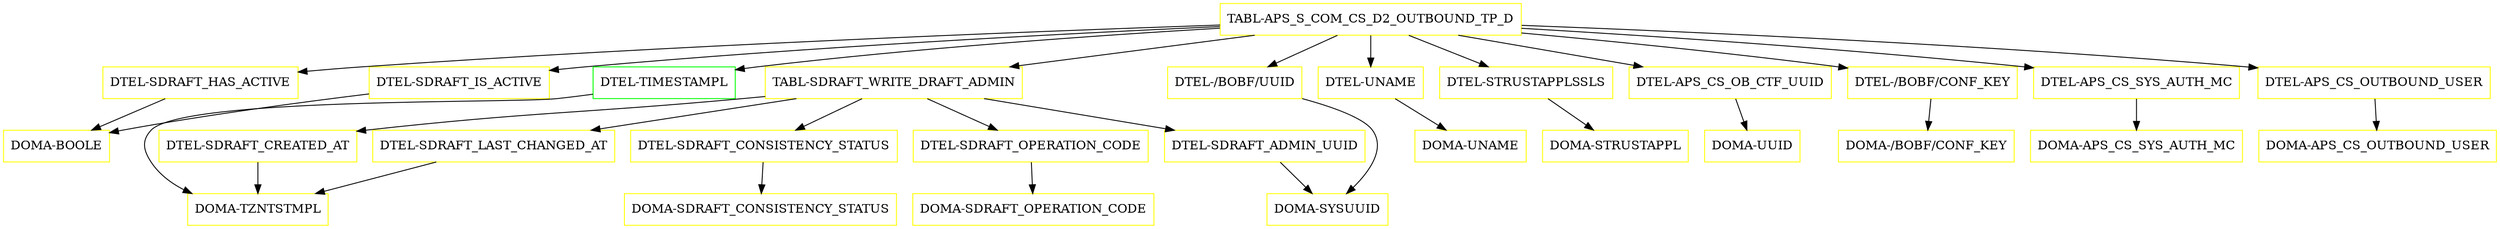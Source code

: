 digraph G {
  "TABL-APS_S_COM_CS_D2_OUTBOUND_TP_D" [shape=box,color=yellow];
  "DTEL-SDRAFT_IS_ACTIVE" [shape=box,color=yellow,URL="./DTEL_SDRAFT_IS_ACTIVE.html"];
  "DOMA-BOOLE" [shape=box,color=yellow,URL="./DOMA_BOOLE.html"];
  "TABL-SDRAFT_WRITE_DRAFT_ADMIN" [shape=box,color=yellow,URL="./TABL_SDRAFT_WRITE_DRAFT_ADMIN.html"];
  "DTEL-SDRAFT_OPERATION_CODE" [shape=box,color=yellow,URL="./DTEL_SDRAFT_OPERATION_CODE.html"];
  "DOMA-SDRAFT_OPERATION_CODE" [shape=box,color=yellow,URL="./DOMA_SDRAFT_OPERATION_CODE.html"];
  "DTEL-SDRAFT_CONSISTENCY_STATUS" [shape=box,color=yellow,URL="./DTEL_SDRAFT_CONSISTENCY_STATUS.html"];
  "DOMA-SDRAFT_CONSISTENCY_STATUS" [shape=box,color=yellow,URL="./DOMA_SDRAFT_CONSISTENCY_STATUS.html"];
  "DTEL-SDRAFT_ADMIN_UUID" [shape=box,color=yellow,URL="./DTEL_SDRAFT_ADMIN_UUID.html"];
  "DOMA-SYSUUID" [shape=box,color=yellow,URL="./DOMA_SYSUUID.html"];
  "DTEL-SDRAFT_LAST_CHANGED_AT" [shape=box,color=yellow,URL="./DTEL_SDRAFT_LAST_CHANGED_AT.html"];
  "DOMA-TZNTSTMPL" [shape=box,color=yellow,URL="./DOMA_TZNTSTMPL.html"];
  "DTEL-SDRAFT_CREATED_AT" [shape=box,color=yellow,URL="./DTEL_SDRAFT_CREATED_AT.html"];
  "DTEL-SDRAFT_HAS_ACTIVE" [shape=box,color=yellow,URL="./DTEL_SDRAFT_HAS_ACTIVE.html"];
  "DTEL-/BOBF/UUID" [shape=box,color=yellow,URL="./DTEL_%23BOBF%23UUID.html"];
  "DTEL-UNAME" [shape=box,color=yellow,URL="./DTEL_UNAME.html"];
  "DOMA-UNAME" [shape=box,color=yellow,URL="./DOMA_UNAME.html"];
  "DTEL-TIMESTAMPL" [shape=box,color=green,URL="./DTEL_TIMESTAMPL.html"];
  "DTEL-STRUSTAPPLSSLS" [shape=box,color=yellow,URL="./DTEL_STRUSTAPPLSSLS.html"];
  "DOMA-STRUSTAPPL" [shape=box,color=yellow,URL="./DOMA_STRUSTAPPL.html"];
  "DTEL-APS_CS_OB_CTF_UUID" [shape=box,color=yellow,URL="./DTEL_APS_CS_OB_CTF_UUID.html"];
  "DOMA-UUID" [shape=box,color=yellow,URL="./DOMA_UUID.html"];
  "DTEL-/BOBF/CONF_KEY" [shape=box,color=yellow,URL="./DTEL_%23BOBF%23CONF_KEY.html"];
  "DOMA-/BOBF/CONF_KEY" [shape=box,color=yellow,URL="./DOMA_%23BOBF%23CONF_KEY.html"];
  "DTEL-APS_CS_SYS_AUTH_MC" [shape=box,color=yellow,URL="./DTEL_APS_CS_SYS_AUTH_MC.html"];
  "DOMA-APS_CS_SYS_AUTH_MC" [shape=box,color=yellow,URL="./DOMA_APS_CS_SYS_AUTH_MC.html"];
  "DTEL-APS_CS_OUTBOUND_USER" [shape=box,color=yellow,URL="./DTEL_APS_CS_OUTBOUND_USER.html"];
  "DOMA-APS_CS_OUTBOUND_USER" [shape=box,color=yellow,URL="./DOMA_APS_CS_OUTBOUND_USER.html"];
  "TABL-APS_S_COM_CS_D2_OUTBOUND_TP_D" -> "DTEL-APS_CS_OUTBOUND_USER";
  "TABL-APS_S_COM_CS_D2_OUTBOUND_TP_D" -> "DTEL-APS_CS_SYS_AUTH_MC";
  "TABL-APS_S_COM_CS_D2_OUTBOUND_TP_D" -> "DTEL-/BOBF/CONF_KEY";
  "TABL-APS_S_COM_CS_D2_OUTBOUND_TP_D" -> "DTEL-APS_CS_OB_CTF_UUID";
  "TABL-APS_S_COM_CS_D2_OUTBOUND_TP_D" -> "DTEL-STRUSTAPPLSSLS";
  "TABL-APS_S_COM_CS_D2_OUTBOUND_TP_D" -> "DTEL-TIMESTAMPL";
  "TABL-APS_S_COM_CS_D2_OUTBOUND_TP_D" -> "DTEL-UNAME";
  "TABL-APS_S_COM_CS_D2_OUTBOUND_TP_D" -> "DTEL-/BOBF/UUID";
  "TABL-APS_S_COM_CS_D2_OUTBOUND_TP_D" -> "DTEL-SDRAFT_HAS_ACTIVE";
  "TABL-APS_S_COM_CS_D2_OUTBOUND_TP_D" -> "TABL-SDRAFT_WRITE_DRAFT_ADMIN";
  "TABL-APS_S_COM_CS_D2_OUTBOUND_TP_D" -> "DTEL-SDRAFT_IS_ACTIVE";
  "DTEL-SDRAFT_IS_ACTIVE" -> "DOMA-BOOLE";
  "TABL-SDRAFT_WRITE_DRAFT_ADMIN" -> "DTEL-SDRAFT_CREATED_AT";
  "TABL-SDRAFT_WRITE_DRAFT_ADMIN" -> "DTEL-SDRAFT_LAST_CHANGED_AT";
  "TABL-SDRAFT_WRITE_DRAFT_ADMIN" -> "DTEL-SDRAFT_ADMIN_UUID";
  "TABL-SDRAFT_WRITE_DRAFT_ADMIN" -> "DTEL-SDRAFT_CONSISTENCY_STATUS";
  "TABL-SDRAFT_WRITE_DRAFT_ADMIN" -> "DTEL-SDRAFT_OPERATION_CODE";
  "DTEL-SDRAFT_OPERATION_CODE" -> "DOMA-SDRAFT_OPERATION_CODE";
  "DTEL-SDRAFT_CONSISTENCY_STATUS" -> "DOMA-SDRAFT_CONSISTENCY_STATUS";
  "DTEL-SDRAFT_ADMIN_UUID" -> "DOMA-SYSUUID";
  "DTEL-SDRAFT_LAST_CHANGED_AT" -> "DOMA-TZNTSTMPL";
  "DTEL-SDRAFT_CREATED_AT" -> "DOMA-TZNTSTMPL";
  "DTEL-SDRAFT_HAS_ACTIVE" -> "DOMA-BOOLE";
  "DTEL-/BOBF/UUID" -> "DOMA-SYSUUID";
  "DTEL-UNAME" -> "DOMA-UNAME";
  "DTEL-TIMESTAMPL" -> "DOMA-TZNTSTMPL";
  "DTEL-STRUSTAPPLSSLS" -> "DOMA-STRUSTAPPL";
  "DTEL-APS_CS_OB_CTF_UUID" -> "DOMA-UUID";
  "DTEL-/BOBF/CONF_KEY" -> "DOMA-/BOBF/CONF_KEY";
  "DTEL-APS_CS_SYS_AUTH_MC" -> "DOMA-APS_CS_SYS_AUTH_MC";
  "DTEL-APS_CS_OUTBOUND_USER" -> "DOMA-APS_CS_OUTBOUND_USER";
}
